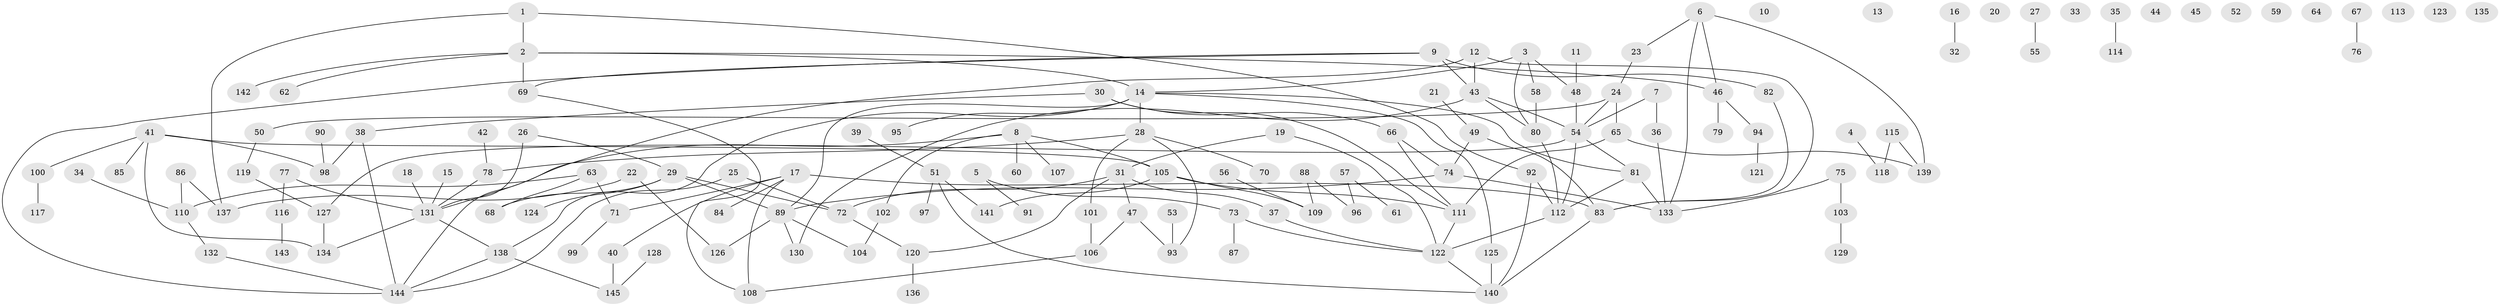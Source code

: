 // coarse degree distribution, {3: 0.08823529411764706, 5: 0.08823529411764706, 1: 0.23529411764705882, 2: 0.2647058823529412, 4: 0.09803921568627451, 0: 0.13725490196078433, 6: 0.029411764705882353, 10: 0.00980392156862745, 8: 0.029411764705882353, 7: 0.00980392156862745, 9: 0.00980392156862745}
// Generated by graph-tools (version 1.1) at 2025/41/03/06/25 10:41:21]
// undirected, 145 vertices, 174 edges
graph export_dot {
graph [start="1"]
  node [color=gray90,style=filled];
  1;
  2;
  3;
  4;
  5;
  6;
  7;
  8;
  9;
  10;
  11;
  12;
  13;
  14;
  15;
  16;
  17;
  18;
  19;
  20;
  21;
  22;
  23;
  24;
  25;
  26;
  27;
  28;
  29;
  30;
  31;
  32;
  33;
  34;
  35;
  36;
  37;
  38;
  39;
  40;
  41;
  42;
  43;
  44;
  45;
  46;
  47;
  48;
  49;
  50;
  51;
  52;
  53;
  54;
  55;
  56;
  57;
  58;
  59;
  60;
  61;
  62;
  63;
  64;
  65;
  66;
  67;
  68;
  69;
  70;
  71;
  72;
  73;
  74;
  75;
  76;
  77;
  78;
  79;
  80;
  81;
  82;
  83;
  84;
  85;
  86;
  87;
  88;
  89;
  90;
  91;
  92;
  93;
  94;
  95;
  96;
  97;
  98;
  99;
  100;
  101;
  102;
  103;
  104;
  105;
  106;
  107;
  108;
  109;
  110;
  111;
  112;
  113;
  114;
  115;
  116;
  117;
  118;
  119;
  120;
  121;
  122;
  123;
  124;
  125;
  126;
  127;
  128;
  129;
  130;
  131;
  132;
  133;
  134;
  135;
  136;
  137;
  138;
  139;
  140;
  141;
  142;
  143;
  144;
  145;
  1 -- 2;
  1 -- 92;
  1 -- 137;
  2 -- 14;
  2 -- 46;
  2 -- 62;
  2 -- 69;
  2 -- 142;
  3 -- 14;
  3 -- 48;
  3 -- 58;
  3 -- 80;
  4 -- 118;
  5 -- 73;
  5 -- 91;
  6 -- 23;
  6 -- 46;
  6 -- 133;
  6 -- 139;
  7 -- 36;
  7 -- 54;
  8 -- 60;
  8 -- 102;
  8 -- 105;
  8 -- 107;
  8 -- 131;
  9 -- 43;
  9 -- 69;
  9 -- 82;
  9 -- 144;
  11 -- 48;
  12 -- 43;
  12 -- 83;
  12 -- 144;
  14 -- 28;
  14 -- 81;
  14 -- 89;
  14 -- 95;
  14 -- 125;
  14 -- 138;
  15 -- 131;
  16 -- 32;
  17 -- 40;
  17 -- 71;
  17 -- 83;
  17 -- 84;
  17 -- 108;
  18 -- 131;
  19 -- 31;
  19 -- 122;
  21 -- 49;
  22 -- 126;
  22 -- 137;
  23 -- 24;
  24 -- 50;
  24 -- 54;
  24 -- 65;
  25 -- 72;
  25 -- 144;
  26 -- 29;
  26 -- 131;
  27 -- 55;
  28 -- 70;
  28 -- 78;
  28 -- 93;
  28 -- 101;
  29 -- 68;
  29 -- 72;
  29 -- 89;
  29 -- 124;
  30 -- 38;
  30 -- 66;
  30 -- 111;
  31 -- 37;
  31 -- 47;
  31 -- 72;
  31 -- 120;
  34 -- 110;
  35 -- 114;
  36 -- 133;
  37 -- 122;
  38 -- 98;
  38 -- 144;
  39 -- 51;
  40 -- 145;
  41 -- 85;
  41 -- 98;
  41 -- 100;
  41 -- 105;
  41 -- 134;
  42 -- 78;
  43 -- 54;
  43 -- 80;
  43 -- 130;
  46 -- 79;
  46 -- 94;
  47 -- 93;
  47 -- 106;
  48 -- 54;
  49 -- 74;
  49 -- 83;
  50 -- 119;
  51 -- 97;
  51 -- 140;
  51 -- 141;
  53 -- 93;
  54 -- 81;
  54 -- 112;
  54 -- 127;
  56 -- 109;
  57 -- 61;
  57 -- 96;
  58 -- 80;
  63 -- 68;
  63 -- 71;
  63 -- 110;
  65 -- 111;
  65 -- 139;
  66 -- 74;
  66 -- 111;
  67 -- 76;
  69 -- 108;
  71 -- 99;
  72 -- 120;
  73 -- 87;
  73 -- 122;
  74 -- 89;
  74 -- 133;
  75 -- 103;
  75 -- 133;
  77 -- 116;
  77 -- 131;
  78 -- 131;
  80 -- 112;
  81 -- 112;
  81 -- 133;
  82 -- 83;
  83 -- 140;
  86 -- 110;
  86 -- 137;
  88 -- 96;
  88 -- 109;
  89 -- 104;
  89 -- 126;
  89 -- 130;
  90 -- 98;
  92 -- 112;
  92 -- 140;
  94 -- 121;
  100 -- 117;
  101 -- 106;
  102 -- 104;
  103 -- 129;
  105 -- 109;
  105 -- 111;
  105 -- 141;
  106 -- 108;
  110 -- 132;
  111 -- 122;
  112 -- 122;
  115 -- 118;
  115 -- 139;
  116 -- 143;
  119 -- 127;
  120 -- 136;
  122 -- 140;
  125 -- 140;
  127 -- 134;
  128 -- 145;
  131 -- 134;
  131 -- 138;
  132 -- 144;
  138 -- 144;
  138 -- 145;
}
